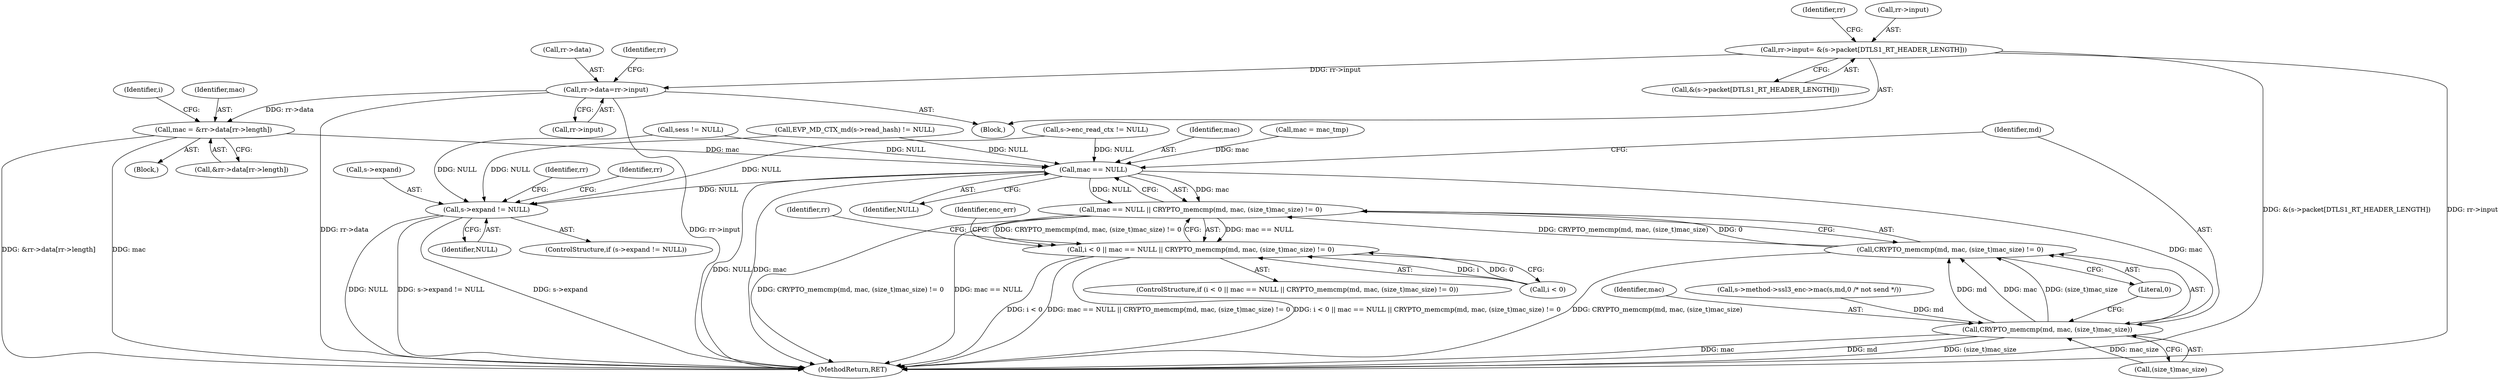 digraph "0_openssl_103b171d8fc282ef435f8de9afbf7782e312961f_2@pointer" {
"1000165" [label="(Call,rr->data=rr->input)"];
"1000141" [label="(Call,rr->input= &(s->packet[DTLS1_RT_HEADER_LENGTH]))"];
"1000324" [label="(Call,mac = &rr->data[rr->length])"];
"1000346" [label="(Call,mac == NULL)"];
"1000345" [label="(Call,mac == NULL || CRYPTO_memcmp(md, mac, (size_t)mac_size) != 0)"];
"1000341" [label="(Call,i < 0 || mac == NULL || CRYPTO_memcmp(md, mac, (size_t)mac_size) != 0)"];
"1000350" [label="(Call,CRYPTO_memcmp(md, mac, (size_t)mac_size))"];
"1000349" [label="(Call,CRYPTO_memcmp(md, mac, (size_t)mac_size) != 0)"];
"1000390" [label="(Call,s->expand != NULL)"];
"1000352" [label="(Identifier,mac)"];
"1000141" [label="(Call,rr->input= &(s->packet[DTLS1_RT_HEADER_LENGTH]))"];
"1000345" [label="(Call,mac == NULL || CRYPTO_memcmp(md, mac, (size_t)mac_size) != 0)"];
"1000348" [label="(Identifier,NULL)"];
"1000349" [label="(Call,CRYPTO_memcmp(md, mac, (size_t)mac_size) != 0)"];
"1000399" [label="(Identifier,rr)"];
"1000335" [label="(Identifier,i)"];
"1000325" [label="(Identifier,mac)"];
"1000326" [label="(Call,&rr->data[rr->length])"];
"1000324" [label="(Call,mac = &rr->data[rr->length])"];
"1000346" [label="(Call,mac == NULL)"];
"1000336" [label="(Call,s->method->ssl3_enc->mac(s,md,0 /* not send */))"];
"1000425" [label="(Identifier,rr)"];
"1000241" [label="(Call,s->enc_read_ctx != NULL)"];
"1000342" [label="(Call,i < 0)"];
"1000456" [label="(MethodReturn,RET)"];
"1000341" [label="(Call,i < 0 || mac == NULL || CRYPTO_memcmp(md, mac, (size_t)mac_size) != 0)"];
"1000154" [label="(Identifier,rr)"];
"1000174" [label="(Identifier,rr)"];
"1000318" [label="(Block,)"];
"1000246" [label="(Call,EVP_MD_CTX_md(s->read_hash) != NULL)"];
"1000347" [label="(Identifier,mac)"];
"1000394" [label="(Identifier,NULL)"];
"1000364" [label="(Identifier,rr)"];
"1000305" [label="(Call,mac = mac_tmp)"];
"1000142" [label="(Call,rr->input)"];
"1000350" [label="(Call,CRYPTO_memcmp(md, mac, (size_t)mac_size))"];
"1000237" [label="(Call,sess != NULL)"];
"1000358" [label="(Identifier,enc_err)"];
"1000169" [label="(Call,rr->input)"];
"1000120" [label="(Block,)"];
"1000356" [label="(Literal,0)"];
"1000389" [label="(ControlStructure,if (s->expand != NULL))"];
"1000351" [label="(Identifier,md)"];
"1000390" [label="(Call,s->expand != NULL)"];
"1000166" [label="(Call,rr->data)"];
"1000353" [label="(Call,(size_t)mac_size)"];
"1000165" [label="(Call,rr->data=rr->input)"];
"1000391" [label="(Call,s->expand)"];
"1000145" [label="(Call,&(s->packet[DTLS1_RT_HEADER_LENGTH]))"];
"1000340" [label="(ControlStructure,if (i < 0 || mac == NULL || CRYPTO_memcmp(md, mac, (size_t)mac_size) != 0))"];
"1000165" -> "1000120"  [label="AST: "];
"1000165" -> "1000169"  [label="CFG: "];
"1000166" -> "1000165"  [label="AST: "];
"1000169" -> "1000165"  [label="AST: "];
"1000174" -> "1000165"  [label="CFG: "];
"1000165" -> "1000456"  [label="DDG: rr->input"];
"1000165" -> "1000456"  [label="DDG: rr->data"];
"1000141" -> "1000165"  [label="DDG: rr->input"];
"1000165" -> "1000324"  [label="DDG: rr->data"];
"1000141" -> "1000120"  [label="AST: "];
"1000141" -> "1000145"  [label="CFG: "];
"1000142" -> "1000141"  [label="AST: "];
"1000145" -> "1000141"  [label="AST: "];
"1000154" -> "1000141"  [label="CFG: "];
"1000141" -> "1000456"  [label="DDG: rr->input"];
"1000141" -> "1000456"  [label="DDG: &(s->packet[DTLS1_RT_HEADER_LENGTH])"];
"1000324" -> "1000318"  [label="AST: "];
"1000324" -> "1000326"  [label="CFG: "];
"1000325" -> "1000324"  [label="AST: "];
"1000326" -> "1000324"  [label="AST: "];
"1000335" -> "1000324"  [label="CFG: "];
"1000324" -> "1000456"  [label="DDG: &rr->data[rr->length]"];
"1000324" -> "1000456"  [label="DDG: mac"];
"1000324" -> "1000346"  [label="DDG: mac"];
"1000346" -> "1000345"  [label="AST: "];
"1000346" -> "1000348"  [label="CFG: "];
"1000347" -> "1000346"  [label="AST: "];
"1000348" -> "1000346"  [label="AST: "];
"1000351" -> "1000346"  [label="CFG: "];
"1000345" -> "1000346"  [label="CFG: "];
"1000346" -> "1000456"  [label="DDG: NULL"];
"1000346" -> "1000456"  [label="DDG: mac"];
"1000346" -> "1000345"  [label="DDG: mac"];
"1000346" -> "1000345"  [label="DDG: NULL"];
"1000305" -> "1000346"  [label="DDG: mac"];
"1000246" -> "1000346"  [label="DDG: NULL"];
"1000237" -> "1000346"  [label="DDG: NULL"];
"1000241" -> "1000346"  [label="DDG: NULL"];
"1000346" -> "1000350"  [label="DDG: mac"];
"1000346" -> "1000390"  [label="DDG: NULL"];
"1000345" -> "1000341"  [label="AST: "];
"1000345" -> "1000349"  [label="CFG: "];
"1000349" -> "1000345"  [label="AST: "];
"1000341" -> "1000345"  [label="CFG: "];
"1000345" -> "1000456"  [label="DDG: CRYPTO_memcmp(md, mac, (size_t)mac_size) != 0"];
"1000345" -> "1000456"  [label="DDG: mac == NULL"];
"1000345" -> "1000341"  [label="DDG: mac == NULL"];
"1000345" -> "1000341"  [label="DDG: CRYPTO_memcmp(md, mac, (size_t)mac_size) != 0"];
"1000349" -> "1000345"  [label="DDG: CRYPTO_memcmp(md, mac, (size_t)mac_size)"];
"1000349" -> "1000345"  [label="DDG: 0"];
"1000341" -> "1000340"  [label="AST: "];
"1000341" -> "1000342"  [label="CFG: "];
"1000342" -> "1000341"  [label="AST: "];
"1000358" -> "1000341"  [label="CFG: "];
"1000364" -> "1000341"  [label="CFG: "];
"1000341" -> "1000456"  [label="DDG: i < 0"];
"1000341" -> "1000456"  [label="DDG: mac == NULL || CRYPTO_memcmp(md, mac, (size_t)mac_size) != 0"];
"1000341" -> "1000456"  [label="DDG: i < 0 || mac == NULL || CRYPTO_memcmp(md, mac, (size_t)mac_size) != 0"];
"1000342" -> "1000341"  [label="DDG: i"];
"1000342" -> "1000341"  [label="DDG: 0"];
"1000350" -> "1000349"  [label="AST: "];
"1000350" -> "1000353"  [label="CFG: "];
"1000351" -> "1000350"  [label="AST: "];
"1000352" -> "1000350"  [label="AST: "];
"1000353" -> "1000350"  [label="AST: "];
"1000356" -> "1000350"  [label="CFG: "];
"1000350" -> "1000456"  [label="DDG: md"];
"1000350" -> "1000456"  [label="DDG: (size_t)mac_size"];
"1000350" -> "1000456"  [label="DDG: mac"];
"1000350" -> "1000349"  [label="DDG: md"];
"1000350" -> "1000349"  [label="DDG: mac"];
"1000350" -> "1000349"  [label="DDG: (size_t)mac_size"];
"1000336" -> "1000350"  [label="DDG: md"];
"1000353" -> "1000350"  [label="DDG: mac_size"];
"1000349" -> "1000356"  [label="CFG: "];
"1000356" -> "1000349"  [label="AST: "];
"1000349" -> "1000456"  [label="DDG: CRYPTO_memcmp(md, mac, (size_t)mac_size)"];
"1000390" -> "1000389"  [label="AST: "];
"1000390" -> "1000394"  [label="CFG: "];
"1000391" -> "1000390"  [label="AST: "];
"1000394" -> "1000390"  [label="AST: "];
"1000399" -> "1000390"  [label="CFG: "];
"1000425" -> "1000390"  [label="CFG: "];
"1000390" -> "1000456"  [label="DDG: NULL"];
"1000390" -> "1000456"  [label="DDG: s->expand != NULL"];
"1000390" -> "1000456"  [label="DDG: s->expand"];
"1000246" -> "1000390"  [label="DDG: NULL"];
"1000237" -> "1000390"  [label="DDG: NULL"];
"1000241" -> "1000390"  [label="DDG: NULL"];
}
